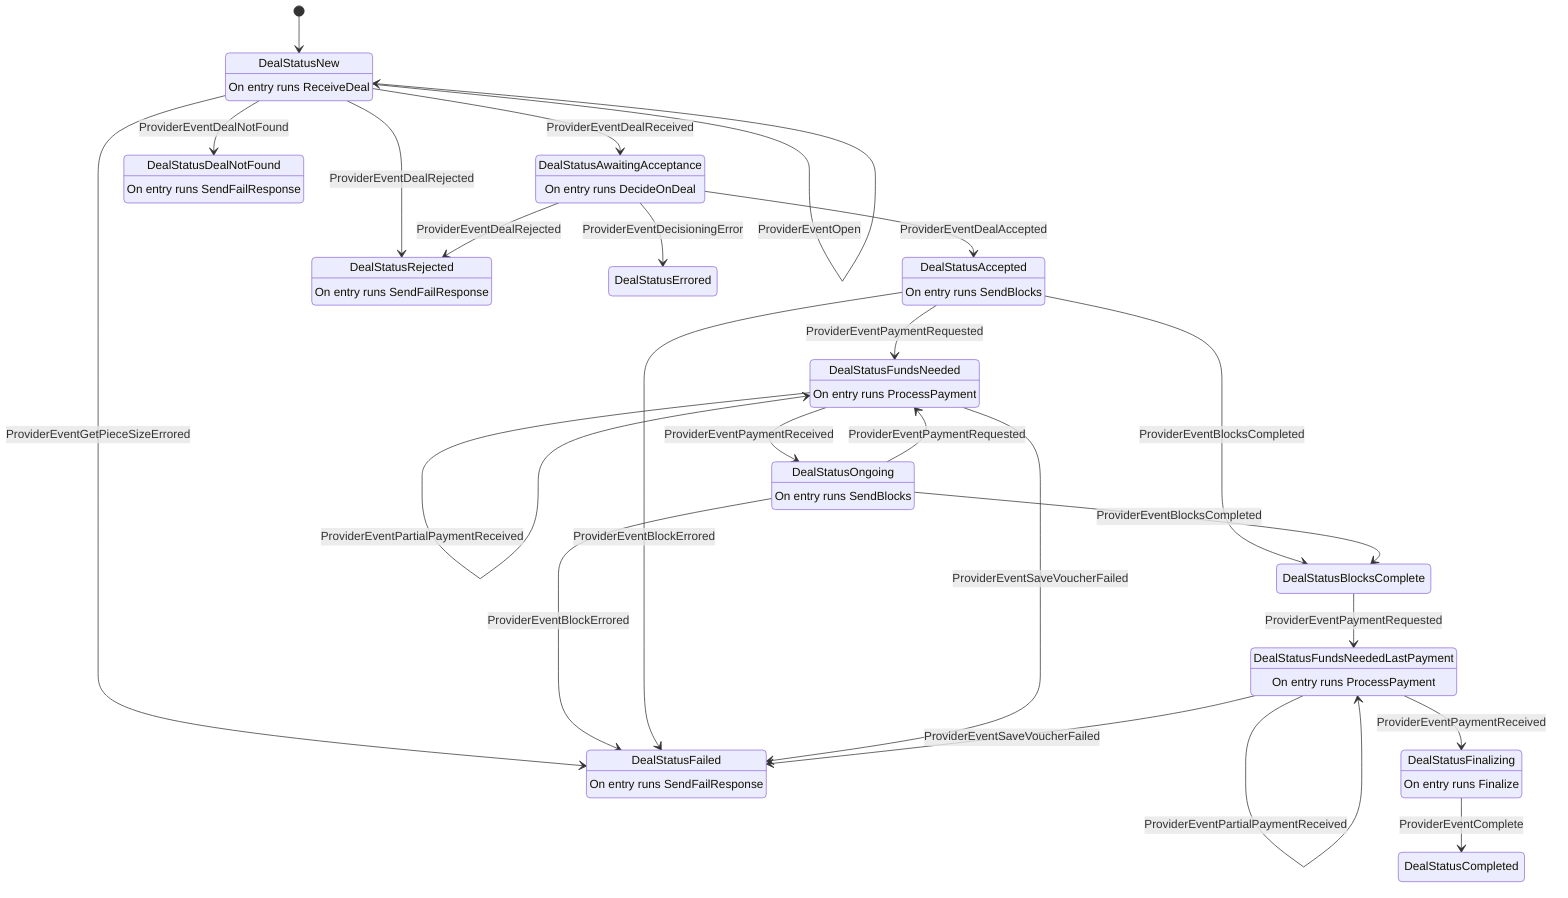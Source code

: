 stateDiagram-v2
	state "DealStatusNew" as 0
	state "DealStatusAwaitingAcceptance" as 5
	state "DealStatusErrored" as 15
	state "DealStatusFailed" as 7
	state "DealStatusDealNotFound" as 13
	state "DealStatusRejected" as 8
	state "DealStatusAccepted" as 6
	state "DealStatusOngoing" as 10
	state "DealStatusBlocksComplete" as 16
	state "DealStatusFundsNeededLastPayment" as 11
	state "DealStatusFundsNeeded" as 9
	state "DealStatusFinalizing" as 17
	state "DealStatusCompleted" as 12
	0 : On entry runs ReceiveDeal
	5 : On entry runs DecideOnDeal
	7 : On entry runs SendFailResponse
	13 : On entry runs SendFailResponse
	8 : On entry runs SendFailResponse
	6 : On entry runs SendBlocks
	10 : On entry runs SendBlocks
	11 : On entry runs ProcessPayment
	9 : On entry runs ProcessPayment
	17 : On entry runs Finalize
	[*] --> 0
	0 --> 0 : ProviderEventOpen
	0 --> 5 : ProviderEventDealReceived
	5 --> 15 : ProviderEventDecisioningError
	0 --> 7 : ProviderEventGetPieceSizeErrored
	0 --> 13 : ProviderEventDealNotFound
	0 --> 8 : ProviderEventDealRejected
	5 --> 8 : ProviderEventDealRejected
	5 --> 6 : ProviderEventDealAccepted
	10 --> 7 : ProviderEventBlockErrored
	6 --> 7 : ProviderEventBlockErrored
	6 --> 16 : ProviderEventBlocksCompleted
	10 --> 16 : ProviderEventBlocksCompleted
	6 --> 9 : ProviderEventPaymentRequested
	10 --> 9 : ProviderEventPaymentRequested
	16 --> 11 : ProviderEventPaymentRequested
	9 --> 7 : ProviderEventSaveVoucherFailed
	11 --> 7 : ProviderEventSaveVoucherFailed
	9 --> 9 : ProviderEventPartialPaymentReceived
	11 --> 11 : ProviderEventPartialPaymentReceived
	9 --> 10 : ProviderEventPaymentReceived
	11 --> 17 : ProviderEventPaymentReceived
	17 --> 12 : ProviderEventComplete
